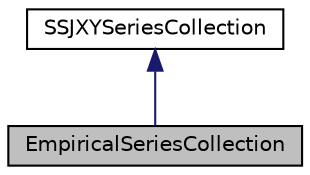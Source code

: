 digraph "EmpiricalSeriesCollection"
{
 // INTERACTIVE_SVG=YES
  bgcolor="transparent";
  edge [fontname="Helvetica",fontsize="10",labelfontname="Helvetica",labelfontsize="10"];
  node [fontname="Helvetica",fontsize="10",shape=record];
  Node0 [label="EmpiricalSeriesCollection",height=0.2,width=0.4,color="black", fillcolor="grey75", style="filled", fontcolor="black"];
  Node1 -> Node0 [dir="back",color="midnightblue",fontsize="10",style="solid",fontname="Helvetica"];
  Node1 [label="SSJXYSeriesCollection",height=0.2,width=0.4,color="black",URL="$d2/d77/classumontreal_1_1ssj_1_1charts_1_1SSJXYSeriesCollection.html",tooltip="Stores data used in a XYChart. "];
}
